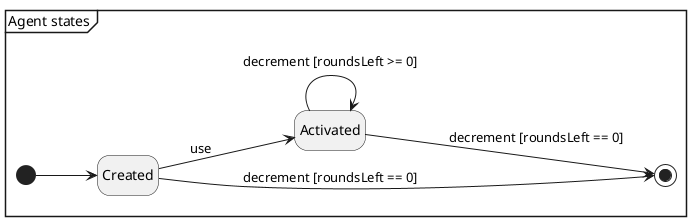@startuml
'https://plantuml.com/state-diagram

left to right direction
mainframe Agent states
hide empty description

state Created
state Activated
[*] --> Created
Created --> [*] : decrement [roundsLeft == 0]
Created --> Activated : use
Activated --> Activated : decrement [roundsLeft >= 0]
Activated -->[*] : decrement [roundsLeft == 0]
@enduml